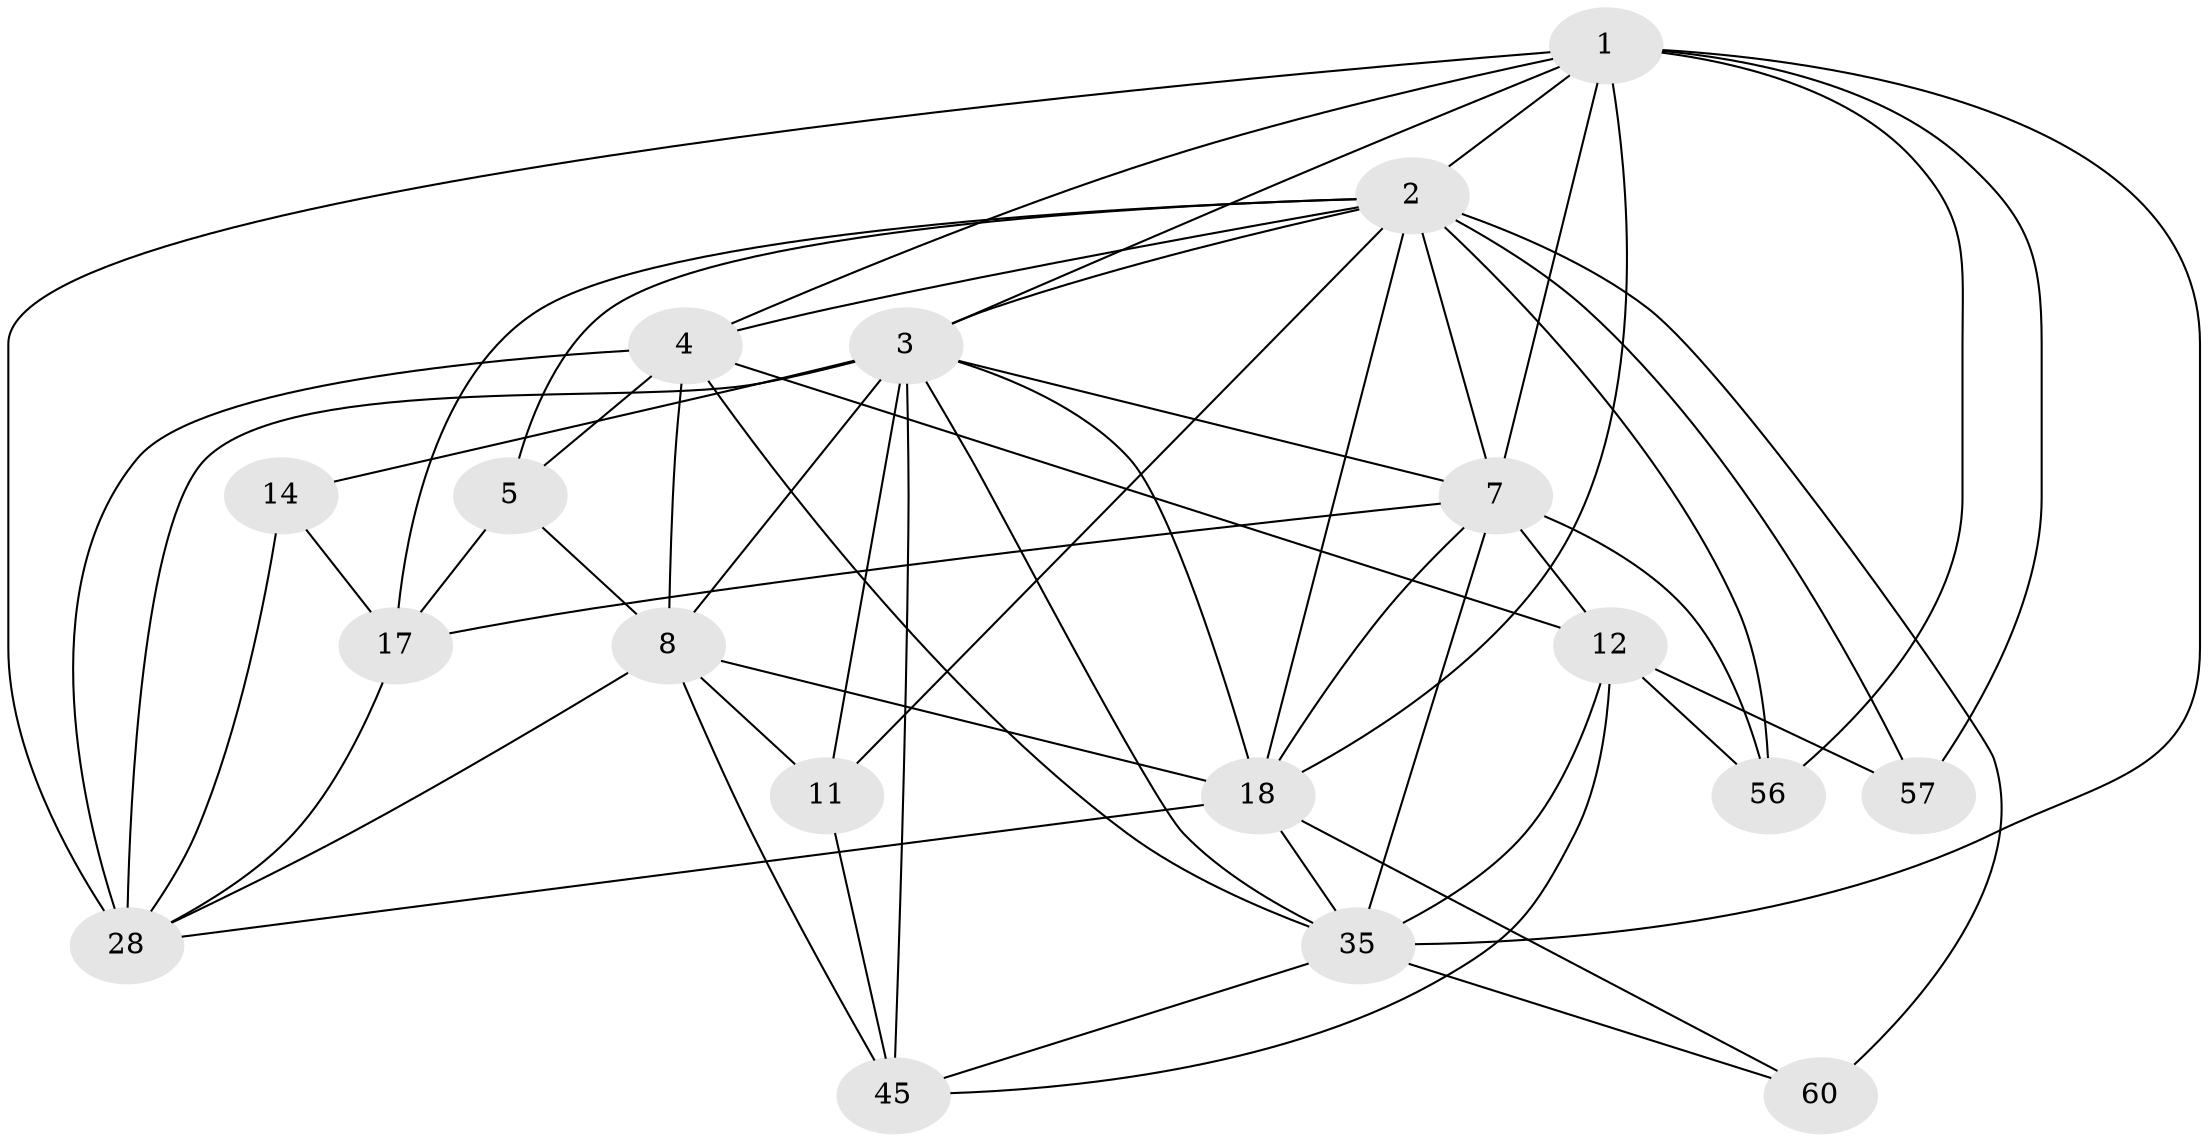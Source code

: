 // original degree distribution, {4: 1.0}
// Generated by graph-tools (version 1.1) at 2025/20/03/04/25 18:20:55]
// undirected, 18 vertices, 56 edges
graph export_dot {
graph [start="1"]
  node [color=gray90,style=filled];
  1 [super="+23+9"];
  2 [super="+13+51+22"];
  3 [super="+38+39+6+34"];
  4 [super="+59+40+55"];
  5;
  7 [super="+26+16"];
  8 [super="+25+42"];
  11;
  12 [super="+52"];
  14 [super="+33"];
  17 [super="+19"];
  18 [super="+20+27+24"];
  28 [super="+29+41"];
  35 [super="+48+49+44"];
  45 [super="+46"];
  56;
  57;
  60;
  1 -- 18 [weight=2];
  1 -- 7 [weight=2];
  1 -- 2 [weight=3];
  1 -- 3;
  1 -- 4;
  1 -- 35;
  1 -- 56;
  1 -- 57;
  1 -- 28 [weight=2];
  2 -- 7;
  2 -- 56;
  2 -- 57 [weight=2];
  2 -- 17 [weight=2];
  2 -- 60 [weight=2];
  2 -- 4 [weight=2];
  2 -- 3;
  2 -- 18 [weight=2];
  2 -- 5;
  2 -- 11;
  3 -- 11;
  3 -- 28;
  3 -- 35;
  3 -- 7;
  3 -- 8;
  3 -- 45;
  3 -- 14 [weight=2];
  3 -- 18 [weight=2];
  4 -- 8;
  4 -- 28 [weight=3];
  4 -- 12;
  4 -- 5;
  4 -- 35;
  5 -- 17;
  5 -- 8;
  7 -- 35 [weight=2];
  7 -- 56;
  7 -- 12;
  7 -- 17;
  7 -- 18;
  8 -- 18 [weight=3];
  8 -- 45 [weight=2];
  8 -- 28;
  8 -- 11;
  11 -- 45;
  12 -- 45;
  12 -- 35;
  12 -- 57;
  12 -- 56;
  14 -- 17 [weight=3];
  14 -- 28;
  17 -- 28;
  18 -- 35 [weight=2];
  18 -- 28;
  18 -- 60;
  35 -- 45;
  35 -- 60;
}
